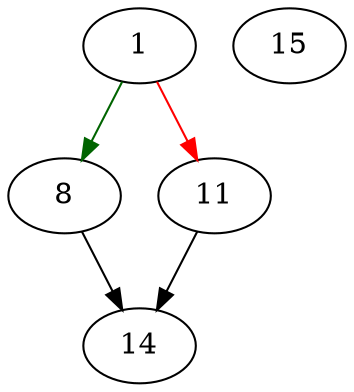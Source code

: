 strict digraph "usage" {
	// Node definitions.
	1 [entry=true];
	8;
	11;
	14;
	15;

	// Edge definitions.
	1 -> 8 [
		color=darkgreen
		cond=true
	];
	1 -> 11 [
		color=red
		cond=false
	];
	8 -> 14;
	11 -> 14;
}